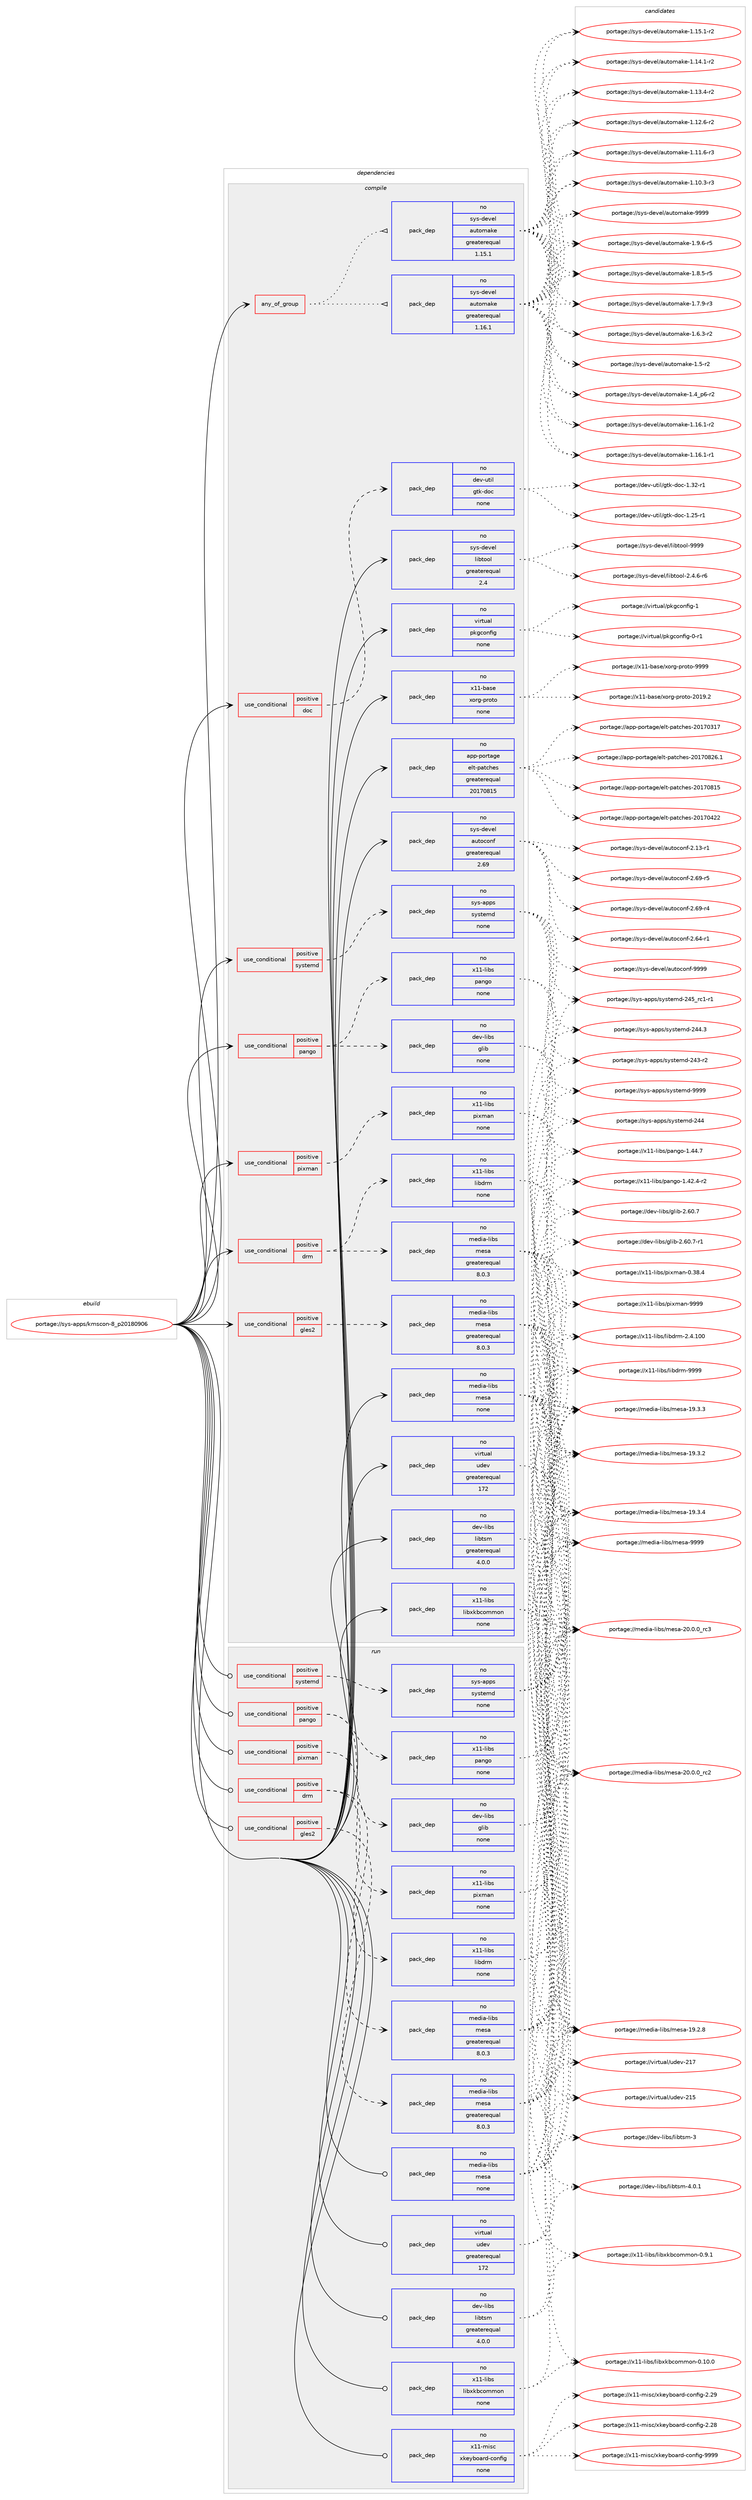 digraph prolog {

# *************
# Graph options
# *************

newrank=true;
concentrate=true;
compound=true;
graph [rankdir=LR,fontname=Helvetica,fontsize=10,ranksep=1.5];#, ranksep=2.5, nodesep=0.2];
edge  [arrowhead=vee];
node  [fontname=Helvetica,fontsize=10];

# **********
# The ebuild
# **********

subgraph cluster_leftcol {
color=gray;
rank=same;
label=<<i>ebuild</i>>;
id [label="portage://sys-apps/kmscon-8_p20180906", color=red, width=4, href="../sys-apps/kmscon-8_p20180906.svg"];
}

# ****************
# The dependencies
# ****************

subgraph cluster_midcol {
color=gray;
label=<<i>dependencies</i>>;
subgraph cluster_compile {
fillcolor="#eeeeee";
style=filled;
label=<<i>compile</i>>;
subgraph any1222 {
dependency63058 [label=<<TABLE BORDER="0" CELLBORDER="1" CELLSPACING="0" CELLPADDING="4"><TR><TD CELLPADDING="10">any_of_group</TD></TR></TABLE>>, shape=none, color=red];subgraph pack48224 {
dependency63059 [label=<<TABLE BORDER="0" CELLBORDER="1" CELLSPACING="0" CELLPADDING="4" WIDTH="220"><TR><TD ROWSPAN="6" CELLPADDING="30">pack_dep</TD></TR><TR><TD WIDTH="110">no</TD></TR><TR><TD>sys-devel</TD></TR><TR><TD>automake</TD></TR><TR><TD>greaterequal</TD></TR><TR><TD>1.16.1</TD></TR></TABLE>>, shape=none, color=blue];
}
dependency63058:e -> dependency63059:w [weight=20,style="dotted",arrowhead="oinv"];
subgraph pack48225 {
dependency63060 [label=<<TABLE BORDER="0" CELLBORDER="1" CELLSPACING="0" CELLPADDING="4" WIDTH="220"><TR><TD ROWSPAN="6" CELLPADDING="30">pack_dep</TD></TR><TR><TD WIDTH="110">no</TD></TR><TR><TD>sys-devel</TD></TR><TR><TD>automake</TD></TR><TR><TD>greaterequal</TD></TR><TR><TD>1.15.1</TD></TR></TABLE>>, shape=none, color=blue];
}
dependency63058:e -> dependency63060:w [weight=20,style="dotted",arrowhead="oinv"];
}
id:e -> dependency63058:w [weight=20,style="solid",arrowhead="vee"];
subgraph cond13533 {
dependency63061 [label=<<TABLE BORDER="0" CELLBORDER="1" CELLSPACING="0" CELLPADDING="4"><TR><TD ROWSPAN="3" CELLPADDING="10">use_conditional</TD></TR><TR><TD>positive</TD></TR><TR><TD>doc</TD></TR></TABLE>>, shape=none, color=red];
subgraph pack48226 {
dependency63062 [label=<<TABLE BORDER="0" CELLBORDER="1" CELLSPACING="0" CELLPADDING="4" WIDTH="220"><TR><TD ROWSPAN="6" CELLPADDING="30">pack_dep</TD></TR><TR><TD WIDTH="110">no</TD></TR><TR><TD>dev-util</TD></TR><TR><TD>gtk-doc</TD></TR><TR><TD>none</TD></TR><TR><TD></TD></TR></TABLE>>, shape=none, color=blue];
}
dependency63061:e -> dependency63062:w [weight=20,style="dashed",arrowhead="vee"];
}
id:e -> dependency63061:w [weight=20,style="solid",arrowhead="vee"];
subgraph cond13534 {
dependency63063 [label=<<TABLE BORDER="0" CELLBORDER="1" CELLSPACING="0" CELLPADDING="4"><TR><TD ROWSPAN="3" CELLPADDING="10">use_conditional</TD></TR><TR><TD>positive</TD></TR><TR><TD>drm</TD></TR></TABLE>>, shape=none, color=red];
subgraph pack48227 {
dependency63064 [label=<<TABLE BORDER="0" CELLBORDER="1" CELLSPACING="0" CELLPADDING="4" WIDTH="220"><TR><TD ROWSPAN="6" CELLPADDING="30">pack_dep</TD></TR><TR><TD WIDTH="110">no</TD></TR><TR><TD>x11-libs</TD></TR><TR><TD>libdrm</TD></TR><TR><TD>none</TD></TR><TR><TD></TD></TR></TABLE>>, shape=none, color=blue];
}
dependency63063:e -> dependency63064:w [weight=20,style="dashed",arrowhead="vee"];
subgraph pack48228 {
dependency63065 [label=<<TABLE BORDER="0" CELLBORDER="1" CELLSPACING="0" CELLPADDING="4" WIDTH="220"><TR><TD ROWSPAN="6" CELLPADDING="30">pack_dep</TD></TR><TR><TD WIDTH="110">no</TD></TR><TR><TD>media-libs</TD></TR><TR><TD>mesa</TD></TR><TR><TD>greaterequal</TD></TR><TR><TD>8.0.3</TD></TR></TABLE>>, shape=none, color=blue];
}
dependency63063:e -> dependency63065:w [weight=20,style="dashed",arrowhead="vee"];
}
id:e -> dependency63063:w [weight=20,style="solid",arrowhead="vee"];
subgraph cond13535 {
dependency63066 [label=<<TABLE BORDER="0" CELLBORDER="1" CELLSPACING="0" CELLPADDING="4"><TR><TD ROWSPAN="3" CELLPADDING="10">use_conditional</TD></TR><TR><TD>positive</TD></TR><TR><TD>gles2</TD></TR></TABLE>>, shape=none, color=red];
subgraph pack48229 {
dependency63067 [label=<<TABLE BORDER="0" CELLBORDER="1" CELLSPACING="0" CELLPADDING="4" WIDTH="220"><TR><TD ROWSPAN="6" CELLPADDING="30">pack_dep</TD></TR><TR><TD WIDTH="110">no</TD></TR><TR><TD>media-libs</TD></TR><TR><TD>mesa</TD></TR><TR><TD>greaterequal</TD></TR><TR><TD>8.0.3</TD></TR></TABLE>>, shape=none, color=blue];
}
dependency63066:e -> dependency63067:w [weight=20,style="dashed",arrowhead="vee"];
}
id:e -> dependency63066:w [weight=20,style="solid",arrowhead="vee"];
subgraph cond13536 {
dependency63068 [label=<<TABLE BORDER="0" CELLBORDER="1" CELLSPACING="0" CELLPADDING="4"><TR><TD ROWSPAN="3" CELLPADDING="10">use_conditional</TD></TR><TR><TD>positive</TD></TR><TR><TD>pango</TD></TR></TABLE>>, shape=none, color=red];
subgraph pack48230 {
dependency63069 [label=<<TABLE BORDER="0" CELLBORDER="1" CELLSPACING="0" CELLPADDING="4" WIDTH="220"><TR><TD ROWSPAN="6" CELLPADDING="30">pack_dep</TD></TR><TR><TD WIDTH="110">no</TD></TR><TR><TD>x11-libs</TD></TR><TR><TD>pango</TD></TR><TR><TD>none</TD></TR><TR><TD></TD></TR></TABLE>>, shape=none, color=blue];
}
dependency63068:e -> dependency63069:w [weight=20,style="dashed",arrowhead="vee"];
subgraph pack48231 {
dependency63070 [label=<<TABLE BORDER="0" CELLBORDER="1" CELLSPACING="0" CELLPADDING="4" WIDTH="220"><TR><TD ROWSPAN="6" CELLPADDING="30">pack_dep</TD></TR><TR><TD WIDTH="110">no</TD></TR><TR><TD>dev-libs</TD></TR><TR><TD>glib</TD></TR><TR><TD>none</TD></TR><TR><TD></TD></TR></TABLE>>, shape=none, color=blue];
}
dependency63068:e -> dependency63070:w [weight=20,style="dashed",arrowhead="vee"];
}
id:e -> dependency63068:w [weight=20,style="solid",arrowhead="vee"];
subgraph cond13537 {
dependency63071 [label=<<TABLE BORDER="0" CELLBORDER="1" CELLSPACING="0" CELLPADDING="4"><TR><TD ROWSPAN="3" CELLPADDING="10">use_conditional</TD></TR><TR><TD>positive</TD></TR><TR><TD>pixman</TD></TR></TABLE>>, shape=none, color=red];
subgraph pack48232 {
dependency63072 [label=<<TABLE BORDER="0" CELLBORDER="1" CELLSPACING="0" CELLPADDING="4" WIDTH="220"><TR><TD ROWSPAN="6" CELLPADDING="30">pack_dep</TD></TR><TR><TD WIDTH="110">no</TD></TR><TR><TD>x11-libs</TD></TR><TR><TD>pixman</TD></TR><TR><TD>none</TD></TR><TR><TD></TD></TR></TABLE>>, shape=none, color=blue];
}
dependency63071:e -> dependency63072:w [weight=20,style="dashed",arrowhead="vee"];
}
id:e -> dependency63071:w [weight=20,style="solid",arrowhead="vee"];
subgraph cond13538 {
dependency63073 [label=<<TABLE BORDER="0" CELLBORDER="1" CELLSPACING="0" CELLPADDING="4"><TR><TD ROWSPAN="3" CELLPADDING="10">use_conditional</TD></TR><TR><TD>positive</TD></TR><TR><TD>systemd</TD></TR></TABLE>>, shape=none, color=red];
subgraph pack48233 {
dependency63074 [label=<<TABLE BORDER="0" CELLBORDER="1" CELLSPACING="0" CELLPADDING="4" WIDTH="220"><TR><TD ROWSPAN="6" CELLPADDING="30">pack_dep</TD></TR><TR><TD WIDTH="110">no</TD></TR><TR><TD>sys-apps</TD></TR><TR><TD>systemd</TD></TR><TR><TD>none</TD></TR><TR><TD></TD></TR></TABLE>>, shape=none, color=blue];
}
dependency63073:e -> dependency63074:w [weight=20,style="dashed",arrowhead="vee"];
}
id:e -> dependency63073:w [weight=20,style="solid",arrowhead="vee"];
subgraph pack48234 {
dependency63075 [label=<<TABLE BORDER="0" CELLBORDER="1" CELLSPACING="0" CELLPADDING="4" WIDTH="220"><TR><TD ROWSPAN="6" CELLPADDING="30">pack_dep</TD></TR><TR><TD WIDTH="110">no</TD></TR><TR><TD>app-portage</TD></TR><TR><TD>elt-patches</TD></TR><TR><TD>greaterequal</TD></TR><TR><TD>20170815</TD></TR></TABLE>>, shape=none, color=blue];
}
id:e -> dependency63075:w [weight=20,style="solid",arrowhead="vee"];
subgraph pack48235 {
dependency63076 [label=<<TABLE BORDER="0" CELLBORDER="1" CELLSPACING="0" CELLPADDING="4" WIDTH="220"><TR><TD ROWSPAN="6" CELLPADDING="30">pack_dep</TD></TR><TR><TD WIDTH="110">no</TD></TR><TR><TD>dev-libs</TD></TR><TR><TD>libtsm</TD></TR><TR><TD>greaterequal</TD></TR><TR><TD>4.0.0</TD></TR></TABLE>>, shape=none, color=blue];
}
id:e -> dependency63076:w [weight=20,style="solid",arrowhead="vee"];
subgraph pack48236 {
dependency63077 [label=<<TABLE BORDER="0" CELLBORDER="1" CELLSPACING="0" CELLPADDING="4" WIDTH="220"><TR><TD ROWSPAN="6" CELLPADDING="30">pack_dep</TD></TR><TR><TD WIDTH="110">no</TD></TR><TR><TD>media-libs</TD></TR><TR><TD>mesa</TD></TR><TR><TD>none</TD></TR><TR><TD></TD></TR></TABLE>>, shape=none, color=blue];
}
id:e -> dependency63077:w [weight=20,style="solid",arrowhead="vee"];
subgraph pack48237 {
dependency63078 [label=<<TABLE BORDER="0" CELLBORDER="1" CELLSPACING="0" CELLPADDING="4" WIDTH="220"><TR><TD ROWSPAN="6" CELLPADDING="30">pack_dep</TD></TR><TR><TD WIDTH="110">no</TD></TR><TR><TD>sys-devel</TD></TR><TR><TD>autoconf</TD></TR><TR><TD>greaterequal</TD></TR><TR><TD>2.69</TD></TR></TABLE>>, shape=none, color=blue];
}
id:e -> dependency63078:w [weight=20,style="solid",arrowhead="vee"];
subgraph pack48238 {
dependency63079 [label=<<TABLE BORDER="0" CELLBORDER="1" CELLSPACING="0" CELLPADDING="4" WIDTH="220"><TR><TD ROWSPAN="6" CELLPADDING="30">pack_dep</TD></TR><TR><TD WIDTH="110">no</TD></TR><TR><TD>sys-devel</TD></TR><TR><TD>libtool</TD></TR><TR><TD>greaterequal</TD></TR><TR><TD>2.4</TD></TR></TABLE>>, shape=none, color=blue];
}
id:e -> dependency63079:w [weight=20,style="solid",arrowhead="vee"];
subgraph pack48239 {
dependency63080 [label=<<TABLE BORDER="0" CELLBORDER="1" CELLSPACING="0" CELLPADDING="4" WIDTH="220"><TR><TD ROWSPAN="6" CELLPADDING="30">pack_dep</TD></TR><TR><TD WIDTH="110">no</TD></TR><TR><TD>virtual</TD></TR><TR><TD>pkgconfig</TD></TR><TR><TD>none</TD></TR><TR><TD></TD></TR></TABLE>>, shape=none, color=blue];
}
id:e -> dependency63080:w [weight=20,style="solid",arrowhead="vee"];
subgraph pack48240 {
dependency63081 [label=<<TABLE BORDER="0" CELLBORDER="1" CELLSPACING="0" CELLPADDING="4" WIDTH="220"><TR><TD ROWSPAN="6" CELLPADDING="30">pack_dep</TD></TR><TR><TD WIDTH="110">no</TD></TR><TR><TD>virtual</TD></TR><TR><TD>udev</TD></TR><TR><TD>greaterequal</TD></TR><TR><TD>172</TD></TR></TABLE>>, shape=none, color=blue];
}
id:e -> dependency63081:w [weight=20,style="solid",arrowhead="vee"];
subgraph pack48241 {
dependency63082 [label=<<TABLE BORDER="0" CELLBORDER="1" CELLSPACING="0" CELLPADDING="4" WIDTH="220"><TR><TD ROWSPAN="6" CELLPADDING="30">pack_dep</TD></TR><TR><TD WIDTH="110">no</TD></TR><TR><TD>x11-base</TD></TR><TR><TD>xorg-proto</TD></TR><TR><TD>none</TD></TR><TR><TD></TD></TR></TABLE>>, shape=none, color=blue];
}
id:e -> dependency63082:w [weight=20,style="solid",arrowhead="vee"];
subgraph pack48242 {
dependency63083 [label=<<TABLE BORDER="0" CELLBORDER="1" CELLSPACING="0" CELLPADDING="4" WIDTH="220"><TR><TD ROWSPAN="6" CELLPADDING="30">pack_dep</TD></TR><TR><TD WIDTH="110">no</TD></TR><TR><TD>x11-libs</TD></TR><TR><TD>libxkbcommon</TD></TR><TR><TD>none</TD></TR><TR><TD></TD></TR></TABLE>>, shape=none, color=blue];
}
id:e -> dependency63083:w [weight=20,style="solid",arrowhead="vee"];
}
subgraph cluster_compileandrun {
fillcolor="#eeeeee";
style=filled;
label=<<i>compile and run</i>>;
}
subgraph cluster_run {
fillcolor="#eeeeee";
style=filled;
label=<<i>run</i>>;
subgraph cond13539 {
dependency63084 [label=<<TABLE BORDER="0" CELLBORDER="1" CELLSPACING="0" CELLPADDING="4"><TR><TD ROWSPAN="3" CELLPADDING="10">use_conditional</TD></TR><TR><TD>positive</TD></TR><TR><TD>drm</TD></TR></TABLE>>, shape=none, color=red];
subgraph pack48243 {
dependency63085 [label=<<TABLE BORDER="0" CELLBORDER="1" CELLSPACING="0" CELLPADDING="4" WIDTH="220"><TR><TD ROWSPAN="6" CELLPADDING="30">pack_dep</TD></TR><TR><TD WIDTH="110">no</TD></TR><TR><TD>x11-libs</TD></TR><TR><TD>libdrm</TD></TR><TR><TD>none</TD></TR><TR><TD></TD></TR></TABLE>>, shape=none, color=blue];
}
dependency63084:e -> dependency63085:w [weight=20,style="dashed",arrowhead="vee"];
subgraph pack48244 {
dependency63086 [label=<<TABLE BORDER="0" CELLBORDER="1" CELLSPACING="0" CELLPADDING="4" WIDTH="220"><TR><TD ROWSPAN="6" CELLPADDING="30">pack_dep</TD></TR><TR><TD WIDTH="110">no</TD></TR><TR><TD>media-libs</TD></TR><TR><TD>mesa</TD></TR><TR><TD>greaterequal</TD></TR><TR><TD>8.0.3</TD></TR></TABLE>>, shape=none, color=blue];
}
dependency63084:e -> dependency63086:w [weight=20,style="dashed",arrowhead="vee"];
}
id:e -> dependency63084:w [weight=20,style="solid",arrowhead="odot"];
subgraph cond13540 {
dependency63087 [label=<<TABLE BORDER="0" CELLBORDER="1" CELLSPACING="0" CELLPADDING="4"><TR><TD ROWSPAN="3" CELLPADDING="10">use_conditional</TD></TR><TR><TD>positive</TD></TR><TR><TD>gles2</TD></TR></TABLE>>, shape=none, color=red];
subgraph pack48245 {
dependency63088 [label=<<TABLE BORDER="0" CELLBORDER="1" CELLSPACING="0" CELLPADDING="4" WIDTH="220"><TR><TD ROWSPAN="6" CELLPADDING="30">pack_dep</TD></TR><TR><TD WIDTH="110">no</TD></TR><TR><TD>media-libs</TD></TR><TR><TD>mesa</TD></TR><TR><TD>greaterequal</TD></TR><TR><TD>8.0.3</TD></TR></TABLE>>, shape=none, color=blue];
}
dependency63087:e -> dependency63088:w [weight=20,style="dashed",arrowhead="vee"];
}
id:e -> dependency63087:w [weight=20,style="solid",arrowhead="odot"];
subgraph cond13541 {
dependency63089 [label=<<TABLE BORDER="0" CELLBORDER="1" CELLSPACING="0" CELLPADDING="4"><TR><TD ROWSPAN="3" CELLPADDING="10">use_conditional</TD></TR><TR><TD>positive</TD></TR><TR><TD>pango</TD></TR></TABLE>>, shape=none, color=red];
subgraph pack48246 {
dependency63090 [label=<<TABLE BORDER="0" CELLBORDER="1" CELLSPACING="0" CELLPADDING="4" WIDTH="220"><TR><TD ROWSPAN="6" CELLPADDING="30">pack_dep</TD></TR><TR><TD WIDTH="110">no</TD></TR><TR><TD>x11-libs</TD></TR><TR><TD>pango</TD></TR><TR><TD>none</TD></TR><TR><TD></TD></TR></TABLE>>, shape=none, color=blue];
}
dependency63089:e -> dependency63090:w [weight=20,style="dashed",arrowhead="vee"];
subgraph pack48247 {
dependency63091 [label=<<TABLE BORDER="0" CELLBORDER="1" CELLSPACING="0" CELLPADDING="4" WIDTH="220"><TR><TD ROWSPAN="6" CELLPADDING="30">pack_dep</TD></TR><TR><TD WIDTH="110">no</TD></TR><TR><TD>dev-libs</TD></TR><TR><TD>glib</TD></TR><TR><TD>none</TD></TR><TR><TD></TD></TR></TABLE>>, shape=none, color=blue];
}
dependency63089:e -> dependency63091:w [weight=20,style="dashed",arrowhead="vee"];
}
id:e -> dependency63089:w [weight=20,style="solid",arrowhead="odot"];
subgraph cond13542 {
dependency63092 [label=<<TABLE BORDER="0" CELLBORDER="1" CELLSPACING="0" CELLPADDING="4"><TR><TD ROWSPAN="3" CELLPADDING="10">use_conditional</TD></TR><TR><TD>positive</TD></TR><TR><TD>pixman</TD></TR></TABLE>>, shape=none, color=red];
subgraph pack48248 {
dependency63093 [label=<<TABLE BORDER="0" CELLBORDER="1" CELLSPACING="0" CELLPADDING="4" WIDTH="220"><TR><TD ROWSPAN="6" CELLPADDING="30">pack_dep</TD></TR><TR><TD WIDTH="110">no</TD></TR><TR><TD>x11-libs</TD></TR><TR><TD>pixman</TD></TR><TR><TD>none</TD></TR><TR><TD></TD></TR></TABLE>>, shape=none, color=blue];
}
dependency63092:e -> dependency63093:w [weight=20,style="dashed",arrowhead="vee"];
}
id:e -> dependency63092:w [weight=20,style="solid",arrowhead="odot"];
subgraph cond13543 {
dependency63094 [label=<<TABLE BORDER="0" CELLBORDER="1" CELLSPACING="0" CELLPADDING="4"><TR><TD ROWSPAN="3" CELLPADDING="10">use_conditional</TD></TR><TR><TD>positive</TD></TR><TR><TD>systemd</TD></TR></TABLE>>, shape=none, color=red];
subgraph pack48249 {
dependency63095 [label=<<TABLE BORDER="0" CELLBORDER="1" CELLSPACING="0" CELLPADDING="4" WIDTH="220"><TR><TD ROWSPAN="6" CELLPADDING="30">pack_dep</TD></TR><TR><TD WIDTH="110">no</TD></TR><TR><TD>sys-apps</TD></TR><TR><TD>systemd</TD></TR><TR><TD>none</TD></TR><TR><TD></TD></TR></TABLE>>, shape=none, color=blue];
}
dependency63094:e -> dependency63095:w [weight=20,style="dashed",arrowhead="vee"];
}
id:e -> dependency63094:w [weight=20,style="solid",arrowhead="odot"];
subgraph pack48250 {
dependency63096 [label=<<TABLE BORDER="0" CELLBORDER="1" CELLSPACING="0" CELLPADDING="4" WIDTH="220"><TR><TD ROWSPAN="6" CELLPADDING="30">pack_dep</TD></TR><TR><TD WIDTH="110">no</TD></TR><TR><TD>dev-libs</TD></TR><TR><TD>libtsm</TD></TR><TR><TD>greaterequal</TD></TR><TR><TD>4.0.0</TD></TR></TABLE>>, shape=none, color=blue];
}
id:e -> dependency63096:w [weight=20,style="solid",arrowhead="odot"];
subgraph pack48251 {
dependency63097 [label=<<TABLE BORDER="0" CELLBORDER="1" CELLSPACING="0" CELLPADDING="4" WIDTH="220"><TR><TD ROWSPAN="6" CELLPADDING="30">pack_dep</TD></TR><TR><TD WIDTH="110">no</TD></TR><TR><TD>media-libs</TD></TR><TR><TD>mesa</TD></TR><TR><TD>none</TD></TR><TR><TD></TD></TR></TABLE>>, shape=none, color=blue];
}
id:e -> dependency63097:w [weight=20,style="solid",arrowhead="odot"];
subgraph pack48252 {
dependency63098 [label=<<TABLE BORDER="0" CELLBORDER="1" CELLSPACING="0" CELLPADDING="4" WIDTH="220"><TR><TD ROWSPAN="6" CELLPADDING="30">pack_dep</TD></TR><TR><TD WIDTH="110">no</TD></TR><TR><TD>virtual</TD></TR><TR><TD>udev</TD></TR><TR><TD>greaterequal</TD></TR><TR><TD>172</TD></TR></TABLE>>, shape=none, color=blue];
}
id:e -> dependency63098:w [weight=20,style="solid",arrowhead="odot"];
subgraph pack48253 {
dependency63099 [label=<<TABLE BORDER="0" CELLBORDER="1" CELLSPACING="0" CELLPADDING="4" WIDTH="220"><TR><TD ROWSPAN="6" CELLPADDING="30">pack_dep</TD></TR><TR><TD WIDTH="110">no</TD></TR><TR><TD>x11-libs</TD></TR><TR><TD>libxkbcommon</TD></TR><TR><TD>none</TD></TR><TR><TD></TD></TR></TABLE>>, shape=none, color=blue];
}
id:e -> dependency63099:w [weight=20,style="solid",arrowhead="odot"];
subgraph pack48254 {
dependency63100 [label=<<TABLE BORDER="0" CELLBORDER="1" CELLSPACING="0" CELLPADDING="4" WIDTH="220"><TR><TD ROWSPAN="6" CELLPADDING="30">pack_dep</TD></TR><TR><TD WIDTH="110">no</TD></TR><TR><TD>x11-misc</TD></TR><TR><TD>xkeyboard-config</TD></TR><TR><TD>none</TD></TR><TR><TD></TD></TR></TABLE>>, shape=none, color=blue];
}
id:e -> dependency63100:w [weight=20,style="solid",arrowhead="odot"];
}
}

# **************
# The candidates
# **************

subgraph cluster_choices {
rank=same;
color=gray;
label=<<i>candidates</i>>;

subgraph choice48224 {
color=black;
nodesep=1;
choice115121115451001011181011084797117116111109971071014557575757 [label="portage://sys-devel/automake-9999", color=red, width=4,href="../sys-devel/automake-9999.svg"];
choice115121115451001011181011084797117116111109971071014549465746544511453 [label="portage://sys-devel/automake-1.9.6-r5", color=red, width=4,href="../sys-devel/automake-1.9.6-r5.svg"];
choice115121115451001011181011084797117116111109971071014549465646534511453 [label="portage://sys-devel/automake-1.8.5-r5", color=red, width=4,href="../sys-devel/automake-1.8.5-r5.svg"];
choice115121115451001011181011084797117116111109971071014549465546574511451 [label="portage://sys-devel/automake-1.7.9-r3", color=red, width=4,href="../sys-devel/automake-1.7.9-r3.svg"];
choice115121115451001011181011084797117116111109971071014549465446514511450 [label="portage://sys-devel/automake-1.6.3-r2", color=red, width=4,href="../sys-devel/automake-1.6.3-r2.svg"];
choice11512111545100101118101108479711711611110997107101454946534511450 [label="portage://sys-devel/automake-1.5-r2", color=red, width=4,href="../sys-devel/automake-1.5-r2.svg"];
choice115121115451001011181011084797117116111109971071014549465295112544511450 [label="portage://sys-devel/automake-1.4_p6-r2", color=red, width=4,href="../sys-devel/automake-1.4_p6-r2.svg"];
choice11512111545100101118101108479711711611110997107101454946495446494511450 [label="portage://sys-devel/automake-1.16.1-r2", color=red, width=4,href="../sys-devel/automake-1.16.1-r2.svg"];
choice11512111545100101118101108479711711611110997107101454946495446494511449 [label="portage://sys-devel/automake-1.16.1-r1", color=red, width=4,href="../sys-devel/automake-1.16.1-r1.svg"];
choice11512111545100101118101108479711711611110997107101454946495346494511450 [label="portage://sys-devel/automake-1.15.1-r2", color=red, width=4,href="../sys-devel/automake-1.15.1-r2.svg"];
choice11512111545100101118101108479711711611110997107101454946495246494511450 [label="portage://sys-devel/automake-1.14.1-r2", color=red, width=4,href="../sys-devel/automake-1.14.1-r2.svg"];
choice11512111545100101118101108479711711611110997107101454946495146524511450 [label="portage://sys-devel/automake-1.13.4-r2", color=red, width=4,href="../sys-devel/automake-1.13.4-r2.svg"];
choice11512111545100101118101108479711711611110997107101454946495046544511450 [label="portage://sys-devel/automake-1.12.6-r2", color=red, width=4,href="../sys-devel/automake-1.12.6-r2.svg"];
choice11512111545100101118101108479711711611110997107101454946494946544511451 [label="portage://sys-devel/automake-1.11.6-r3", color=red, width=4,href="../sys-devel/automake-1.11.6-r3.svg"];
choice11512111545100101118101108479711711611110997107101454946494846514511451 [label="portage://sys-devel/automake-1.10.3-r3", color=red, width=4,href="../sys-devel/automake-1.10.3-r3.svg"];
dependency63059:e -> choice115121115451001011181011084797117116111109971071014557575757:w [style=dotted,weight="100"];
dependency63059:e -> choice115121115451001011181011084797117116111109971071014549465746544511453:w [style=dotted,weight="100"];
dependency63059:e -> choice115121115451001011181011084797117116111109971071014549465646534511453:w [style=dotted,weight="100"];
dependency63059:e -> choice115121115451001011181011084797117116111109971071014549465546574511451:w [style=dotted,weight="100"];
dependency63059:e -> choice115121115451001011181011084797117116111109971071014549465446514511450:w [style=dotted,weight="100"];
dependency63059:e -> choice11512111545100101118101108479711711611110997107101454946534511450:w [style=dotted,weight="100"];
dependency63059:e -> choice115121115451001011181011084797117116111109971071014549465295112544511450:w [style=dotted,weight="100"];
dependency63059:e -> choice11512111545100101118101108479711711611110997107101454946495446494511450:w [style=dotted,weight="100"];
dependency63059:e -> choice11512111545100101118101108479711711611110997107101454946495446494511449:w [style=dotted,weight="100"];
dependency63059:e -> choice11512111545100101118101108479711711611110997107101454946495346494511450:w [style=dotted,weight="100"];
dependency63059:e -> choice11512111545100101118101108479711711611110997107101454946495246494511450:w [style=dotted,weight="100"];
dependency63059:e -> choice11512111545100101118101108479711711611110997107101454946495146524511450:w [style=dotted,weight="100"];
dependency63059:e -> choice11512111545100101118101108479711711611110997107101454946495046544511450:w [style=dotted,weight="100"];
dependency63059:e -> choice11512111545100101118101108479711711611110997107101454946494946544511451:w [style=dotted,weight="100"];
dependency63059:e -> choice11512111545100101118101108479711711611110997107101454946494846514511451:w [style=dotted,weight="100"];
}
subgraph choice48225 {
color=black;
nodesep=1;
choice115121115451001011181011084797117116111109971071014557575757 [label="portage://sys-devel/automake-9999", color=red, width=4,href="../sys-devel/automake-9999.svg"];
choice115121115451001011181011084797117116111109971071014549465746544511453 [label="portage://sys-devel/automake-1.9.6-r5", color=red, width=4,href="../sys-devel/automake-1.9.6-r5.svg"];
choice115121115451001011181011084797117116111109971071014549465646534511453 [label="portage://sys-devel/automake-1.8.5-r5", color=red, width=4,href="../sys-devel/automake-1.8.5-r5.svg"];
choice115121115451001011181011084797117116111109971071014549465546574511451 [label="portage://sys-devel/automake-1.7.9-r3", color=red, width=4,href="../sys-devel/automake-1.7.9-r3.svg"];
choice115121115451001011181011084797117116111109971071014549465446514511450 [label="portage://sys-devel/automake-1.6.3-r2", color=red, width=4,href="../sys-devel/automake-1.6.3-r2.svg"];
choice11512111545100101118101108479711711611110997107101454946534511450 [label="portage://sys-devel/automake-1.5-r2", color=red, width=4,href="../sys-devel/automake-1.5-r2.svg"];
choice115121115451001011181011084797117116111109971071014549465295112544511450 [label="portage://sys-devel/automake-1.4_p6-r2", color=red, width=4,href="../sys-devel/automake-1.4_p6-r2.svg"];
choice11512111545100101118101108479711711611110997107101454946495446494511450 [label="portage://sys-devel/automake-1.16.1-r2", color=red, width=4,href="../sys-devel/automake-1.16.1-r2.svg"];
choice11512111545100101118101108479711711611110997107101454946495446494511449 [label="portage://sys-devel/automake-1.16.1-r1", color=red, width=4,href="../sys-devel/automake-1.16.1-r1.svg"];
choice11512111545100101118101108479711711611110997107101454946495346494511450 [label="portage://sys-devel/automake-1.15.1-r2", color=red, width=4,href="../sys-devel/automake-1.15.1-r2.svg"];
choice11512111545100101118101108479711711611110997107101454946495246494511450 [label="portage://sys-devel/automake-1.14.1-r2", color=red, width=4,href="../sys-devel/automake-1.14.1-r2.svg"];
choice11512111545100101118101108479711711611110997107101454946495146524511450 [label="portage://sys-devel/automake-1.13.4-r2", color=red, width=4,href="../sys-devel/automake-1.13.4-r2.svg"];
choice11512111545100101118101108479711711611110997107101454946495046544511450 [label="portage://sys-devel/automake-1.12.6-r2", color=red, width=4,href="../sys-devel/automake-1.12.6-r2.svg"];
choice11512111545100101118101108479711711611110997107101454946494946544511451 [label="portage://sys-devel/automake-1.11.6-r3", color=red, width=4,href="../sys-devel/automake-1.11.6-r3.svg"];
choice11512111545100101118101108479711711611110997107101454946494846514511451 [label="portage://sys-devel/automake-1.10.3-r3", color=red, width=4,href="../sys-devel/automake-1.10.3-r3.svg"];
dependency63060:e -> choice115121115451001011181011084797117116111109971071014557575757:w [style=dotted,weight="100"];
dependency63060:e -> choice115121115451001011181011084797117116111109971071014549465746544511453:w [style=dotted,weight="100"];
dependency63060:e -> choice115121115451001011181011084797117116111109971071014549465646534511453:w [style=dotted,weight="100"];
dependency63060:e -> choice115121115451001011181011084797117116111109971071014549465546574511451:w [style=dotted,weight="100"];
dependency63060:e -> choice115121115451001011181011084797117116111109971071014549465446514511450:w [style=dotted,weight="100"];
dependency63060:e -> choice11512111545100101118101108479711711611110997107101454946534511450:w [style=dotted,weight="100"];
dependency63060:e -> choice115121115451001011181011084797117116111109971071014549465295112544511450:w [style=dotted,weight="100"];
dependency63060:e -> choice11512111545100101118101108479711711611110997107101454946495446494511450:w [style=dotted,weight="100"];
dependency63060:e -> choice11512111545100101118101108479711711611110997107101454946495446494511449:w [style=dotted,weight="100"];
dependency63060:e -> choice11512111545100101118101108479711711611110997107101454946495346494511450:w [style=dotted,weight="100"];
dependency63060:e -> choice11512111545100101118101108479711711611110997107101454946495246494511450:w [style=dotted,weight="100"];
dependency63060:e -> choice11512111545100101118101108479711711611110997107101454946495146524511450:w [style=dotted,weight="100"];
dependency63060:e -> choice11512111545100101118101108479711711611110997107101454946495046544511450:w [style=dotted,weight="100"];
dependency63060:e -> choice11512111545100101118101108479711711611110997107101454946494946544511451:w [style=dotted,weight="100"];
dependency63060:e -> choice11512111545100101118101108479711711611110997107101454946494846514511451:w [style=dotted,weight="100"];
}
subgraph choice48226 {
color=black;
nodesep=1;
choice1001011184511711610510847103116107451001119945494651504511449 [label="portage://dev-util/gtk-doc-1.32-r1", color=red, width=4,href="../dev-util/gtk-doc-1.32-r1.svg"];
choice1001011184511711610510847103116107451001119945494650534511449 [label="portage://dev-util/gtk-doc-1.25-r1", color=red, width=4,href="../dev-util/gtk-doc-1.25-r1.svg"];
dependency63062:e -> choice1001011184511711610510847103116107451001119945494651504511449:w [style=dotted,weight="100"];
dependency63062:e -> choice1001011184511711610510847103116107451001119945494650534511449:w [style=dotted,weight="100"];
}
subgraph choice48227 {
color=black;
nodesep=1;
choice1204949451081059811547108105981001141094557575757 [label="portage://x11-libs/libdrm-9999", color=red, width=4,href="../x11-libs/libdrm-9999.svg"];
choice1204949451081059811547108105981001141094550465246494848 [label="portage://x11-libs/libdrm-2.4.100", color=red, width=4,href="../x11-libs/libdrm-2.4.100.svg"];
dependency63064:e -> choice1204949451081059811547108105981001141094557575757:w [style=dotted,weight="100"];
dependency63064:e -> choice1204949451081059811547108105981001141094550465246494848:w [style=dotted,weight="100"];
}
subgraph choice48228 {
color=black;
nodesep=1;
choice10910110010597451081059811547109101115974557575757 [label="portage://media-libs/mesa-9999", color=red, width=4,href="../media-libs/mesa-9999.svg"];
choice109101100105974510810598115471091011159745504846484648951149951 [label="portage://media-libs/mesa-20.0.0_rc3", color=red, width=4,href="../media-libs/mesa-20.0.0_rc3.svg"];
choice109101100105974510810598115471091011159745504846484648951149950 [label="portage://media-libs/mesa-20.0.0_rc2", color=red, width=4,href="../media-libs/mesa-20.0.0_rc2.svg"];
choice109101100105974510810598115471091011159745495746514652 [label="portage://media-libs/mesa-19.3.4", color=red, width=4,href="../media-libs/mesa-19.3.4.svg"];
choice109101100105974510810598115471091011159745495746514651 [label="portage://media-libs/mesa-19.3.3", color=red, width=4,href="../media-libs/mesa-19.3.3.svg"];
choice109101100105974510810598115471091011159745495746514650 [label="portage://media-libs/mesa-19.3.2", color=red, width=4,href="../media-libs/mesa-19.3.2.svg"];
choice109101100105974510810598115471091011159745495746504656 [label="portage://media-libs/mesa-19.2.8", color=red, width=4,href="../media-libs/mesa-19.2.8.svg"];
dependency63065:e -> choice10910110010597451081059811547109101115974557575757:w [style=dotted,weight="100"];
dependency63065:e -> choice109101100105974510810598115471091011159745504846484648951149951:w [style=dotted,weight="100"];
dependency63065:e -> choice109101100105974510810598115471091011159745504846484648951149950:w [style=dotted,weight="100"];
dependency63065:e -> choice109101100105974510810598115471091011159745495746514652:w [style=dotted,weight="100"];
dependency63065:e -> choice109101100105974510810598115471091011159745495746514651:w [style=dotted,weight="100"];
dependency63065:e -> choice109101100105974510810598115471091011159745495746514650:w [style=dotted,weight="100"];
dependency63065:e -> choice109101100105974510810598115471091011159745495746504656:w [style=dotted,weight="100"];
}
subgraph choice48229 {
color=black;
nodesep=1;
choice10910110010597451081059811547109101115974557575757 [label="portage://media-libs/mesa-9999", color=red, width=4,href="../media-libs/mesa-9999.svg"];
choice109101100105974510810598115471091011159745504846484648951149951 [label="portage://media-libs/mesa-20.0.0_rc3", color=red, width=4,href="../media-libs/mesa-20.0.0_rc3.svg"];
choice109101100105974510810598115471091011159745504846484648951149950 [label="portage://media-libs/mesa-20.0.0_rc2", color=red, width=4,href="../media-libs/mesa-20.0.0_rc2.svg"];
choice109101100105974510810598115471091011159745495746514652 [label="portage://media-libs/mesa-19.3.4", color=red, width=4,href="../media-libs/mesa-19.3.4.svg"];
choice109101100105974510810598115471091011159745495746514651 [label="portage://media-libs/mesa-19.3.3", color=red, width=4,href="../media-libs/mesa-19.3.3.svg"];
choice109101100105974510810598115471091011159745495746514650 [label="portage://media-libs/mesa-19.3.2", color=red, width=4,href="../media-libs/mesa-19.3.2.svg"];
choice109101100105974510810598115471091011159745495746504656 [label="portage://media-libs/mesa-19.2.8", color=red, width=4,href="../media-libs/mesa-19.2.8.svg"];
dependency63067:e -> choice10910110010597451081059811547109101115974557575757:w [style=dotted,weight="100"];
dependency63067:e -> choice109101100105974510810598115471091011159745504846484648951149951:w [style=dotted,weight="100"];
dependency63067:e -> choice109101100105974510810598115471091011159745504846484648951149950:w [style=dotted,weight="100"];
dependency63067:e -> choice109101100105974510810598115471091011159745495746514652:w [style=dotted,weight="100"];
dependency63067:e -> choice109101100105974510810598115471091011159745495746514651:w [style=dotted,weight="100"];
dependency63067:e -> choice109101100105974510810598115471091011159745495746514650:w [style=dotted,weight="100"];
dependency63067:e -> choice109101100105974510810598115471091011159745495746504656:w [style=dotted,weight="100"];
}
subgraph choice48230 {
color=black;
nodesep=1;
choice12049494510810598115471129711010311145494652524655 [label="portage://x11-libs/pango-1.44.7", color=red, width=4,href="../x11-libs/pango-1.44.7.svg"];
choice120494945108105981154711297110103111454946525046524511450 [label="portage://x11-libs/pango-1.42.4-r2", color=red, width=4,href="../x11-libs/pango-1.42.4-r2.svg"];
dependency63069:e -> choice12049494510810598115471129711010311145494652524655:w [style=dotted,weight="100"];
dependency63069:e -> choice120494945108105981154711297110103111454946525046524511450:w [style=dotted,weight="100"];
}
subgraph choice48231 {
color=black;
nodesep=1;
choice10010111845108105981154710310810598455046544846554511449 [label="portage://dev-libs/glib-2.60.7-r1", color=red, width=4,href="../dev-libs/glib-2.60.7-r1.svg"];
choice1001011184510810598115471031081059845504654484655 [label="portage://dev-libs/glib-2.60.7", color=red, width=4,href="../dev-libs/glib-2.60.7.svg"];
dependency63070:e -> choice10010111845108105981154710310810598455046544846554511449:w [style=dotted,weight="100"];
dependency63070:e -> choice1001011184510810598115471031081059845504654484655:w [style=dotted,weight="100"];
}
subgraph choice48232 {
color=black;
nodesep=1;
choice1204949451081059811547112105120109971104557575757 [label="portage://x11-libs/pixman-9999", color=red, width=4,href="../x11-libs/pixman-9999.svg"];
choice12049494510810598115471121051201099711045484651564652 [label="portage://x11-libs/pixman-0.38.4", color=red, width=4,href="../x11-libs/pixman-0.38.4.svg"];
dependency63072:e -> choice1204949451081059811547112105120109971104557575757:w [style=dotted,weight="100"];
dependency63072:e -> choice12049494510810598115471121051201099711045484651564652:w [style=dotted,weight="100"];
}
subgraph choice48233 {
color=black;
nodesep=1;
choice1151211154597112112115471151211151161011091004557575757 [label="portage://sys-apps/systemd-9999", color=red, width=4,href="../sys-apps/systemd-9999.svg"];
choice115121115459711211211547115121115116101109100455052539511499494511449 [label="portage://sys-apps/systemd-245_rc1-r1", color=red, width=4,href="../sys-apps/systemd-245_rc1-r1.svg"];
choice115121115459711211211547115121115116101109100455052524651 [label="portage://sys-apps/systemd-244.3", color=red, width=4,href="../sys-apps/systemd-244.3.svg"];
choice11512111545971121121154711512111511610110910045505252 [label="portage://sys-apps/systemd-244", color=red, width=4,href="../sys-apps/systemd-244.svg"];
choice115121115459711211211547115121115116101109100455052514511450 [label="portage://sys-apps/systemd-243-r2", color=red, width=4,href="../sys-apps/systemd-243-r2.svg"];
dependency63074:e -> choice1151211154597112112115471151211151161011091004557575757:w [style=dotted,weight="100"];
dependency63074:e -> choice115121115459711211211547115121115116101109100455052539511499494511449:w [style=dotted,weight="100"];
dependency63074:e -> choice115121115459711211211547115121115116101109100455052524651:w [style=dotted,weight="100"];
dependency63074:e -> choice11512111545971121121154711512111511610110910045505252:w [style=dotted,weight="100"];
dependency63074:e -> choice115121115459711211211547115121115116101109100455052514511450:w [style=dotted,weight="100"];
}
subgraph choice48234 {
color=black;
nodesep=1;
choice971121124511211111411697103101471011081164511297116991041011154550484955485650544649 [label="portage://app-portage/elt-patches-20170826.1", color=red, width=4,href="../app-portage/elt-patches-20170826.1.svg"];
choice97112112451121111141169710310147101108116451129711699104101115455048495548564953 [label="portage://app-portage/elt-patches-20170815", color=red, width=4,href="../app-portage/elt-patches-20170815.svg"];
choice97112112451121111141169710310147101108116451129711699104101115455048495548525050 [label="portage://app-portage/elt-patches-20170422", color=red, width=4,href="../app-portage/elt-patches-20170422.svg"];
choice97112112451121111141169710310147101108116451129711699104101115455048495548514955 [label="portage://app-portage/elt-patches-20170317", color=red, width=4,href="../app-portage/elt-patches-20170317.svg"];
dependency63075:e -> choice971121124511211111411697103101471011081164511297116991041011154550484955485650544649:w [style=dotted,weight="100"];
dependency63075:e -> choice97112112451121111141169710310147101108116451129711699104101115455048495548564953:w [style=dotted,weight="100"];
dependency63075:e -> choice97112112451121111141169710310147101108116451129711699104101115455048495548525050:w [style=dotted,weight="100"];
dependency63075:e -> choice97112112451121111141169710310147101108116451129711699104101115455048495548514955:w [style=dotted,weight="100"];
}
subgraph choice48235 {
color=black;
nodesep=1;
choice10010111845108105981154710810598116115109455246484649 [label="portage://dev-libs/libtsm-4.0.1", color=red, width=4,href="../dev-libs/libtsm-4.0.1.svg"];
choice100101118451081059811547108105981161151094551 [label="portage://dev-libs/libtsm-3", color=red, width=4,href="../dev-libs/libtsm-3.svg"];
dependency63076:e -> choice10010111845108105981154710810598116115109455246484649:w [style=dotted,weight="100"];
dependency63076:e -> choice100101118451081059811547108105981161151094551:w [style=dotted,weight="100"];
}
subgraph choice48236 {
color=black;
nodesep=1;
choice10910110010597451081059811547109101115974557575757 [label="portage://media-libs/mesa-9999", color=red, width=4,href="../media-libs/mesa-9999.svg"];
choice109101100105974510810598115471091011159745504846484648951149951 [label="portage://media-libs/mesa-20.0.0_rc3", color=red, width=4,href="../media-libs/mesa-20.0.0_rc3.svg"];
choice109101100105974510810598115471091011159745504846484648951149950 [label="portage://media-libs/mesa-20.0.0_rc2", color=red, width=4,href="../media-libs/mesa-20.0.0_rc2.svg"];
choice109101100105974510810598115471091011159745495746514652 [label="portage://media-libs/mesa-19.3.4", color=red, width=4,href="../media-libs/mesa-19.3.4.svg"];
choice109101100105974510810598115471091011159745495746514651 [label="portage://media-libs/mesa-19.3.3", color=red, width=4,href="../media-libs/mesa-19.3.3.svg"];
choice109101100105974510810598115471091011159745495746514650 [label="portage://media-libs/mesa-19.3.2", color=red, width=4,href="../media-libs/mesa-19.3.2.svg"];
choice109101100105974510810598115471091011159745495746504656 [label="portage://media-libs/mesa-19.2.8", color=red, width=4,href="../media-libs/mesa-19.2.8.svg"];
dependency63077:e -> choice10910110010597451081059811547109101115974557575757:w [style=dotted,weight="100"];
dependency63077:e -> choice109101100105974510810598115471091011159745504846484648951149951:w [style=dotted,weight="100"];
dependency63077:e -> choice109101100105974510810598115471091011159745504846484648951149950:w [style=dotted,weight="100"];
dependency63077:e -> choice109101100105974510810598115471091011159745495746514652:w [style=dotted,weight="100"];
dependency63077:e -> choice109101100105974510810598115471091011159745495746514651:w [style=dotted,weight="100"];
dependency63077:e -> choice109101100105974510810598115471091011159745495746514650:w [style=dotted,weight="100"];
dependency63077:e -> choice109101100105974510810598115471091011159745495746504656:w [style=dotted,weight="100"];
}
subgraph choice48237 {
color=black;
nodesep=1;
choice115121115451001011181011084797117116111991111101024557575757 [label="portage://sys-devel/autoconf-9999", color=red, width=4,href="../sys-devel/autoconf-9999.svg"];
choice1151211154510010111810110847971171161119911111010245504654574511453 [label="portage://sys-devel/autoconf-2.69-r5", color=red, width=4,href="../sys-devel/autoconf-2.69-r5.svg"];
choice1151211154510010111810110847971171161119911111010245504654574511452 [label="portage://sys-devel/autoconf-2.69-r4", color=red, width=4,href="../sys-devel/autoconf-2.69-r4.svg"];
choice1151211154510010111810110847971171161119911111010245504654524511449 [label="portage://sys-devel/autoconf-2.64-r1", color=red, width=4,href="../sys-devel/autoconf-2.64-r1.svg"];
choice1151211154510010111810110847971171161119911111010245504649514511449 [label="portage://sys-devel/autoconf-2.13-r1", color=red, width=4,href="../sys-devel/autoconf-2.13-r1.svg"];
dependency63078:e -> choice115121115451001011181011084797117116111991111101024557575757:w [style=dotted,weight="100"];
dependency63078:e -> choice1151211154510010111810110847971171161119911111010245504654574511453:w [style=dotted,weight="100"];
dependency63078:e -> choice1151211154510010111810110847971171161119911111010245504654574511452:w [style=dotted,weight="100"];
dependency63078:e -> choice1151211154510010111810110847971171161119911111010245504654524511449:w [style=dotted,weight="100"];
dependency63078:e -> choice1151211154510010111810110847971171161119911111010245504649514511449:w [style=dotted,weight="100"];
}
subgraph choice48238 {
color=black;
nodesep=1;
choice1151211154510010111810110847108105981161111111084557575757 [label="portage://sys-devel/libtool-9999", color=red, width=4,href="../sys-devel/libtool-9999.svg"];
choice1151211154510010111810110847108105981161111111084550465246544511454 [label="portage://sys-devel/libtool-2.4.6-r6", color=red, width=4,href="../sys-devel/libtool-2.4.6-r6.svg"];
dependency63079:e -> choice1151211154510010111810110847108105981161111111084557575757:w [style=dotted,weight="100"];
dependency63079:e -> choice1151211154510010111810110847108105981161111111084550465246544511454:w [style=dotted,weight="100"];
}
subgraph choice48239 {
color=black;
nodesep=1;
choice1181051141161179710847112107103991111101021051034549 [label="portage://virtual/pkgconfig-1", color=red, width=4,href="../virtual/pkgconfig-1.svg"];
choice11810511411611797108471121071039911111010210510345484511449 [label="portage://virtual/pkgconfig-0-r1", color=red, width=4,href="../virtual/pkgconfig-0-r1.svg"];
dependency63080:e -> choice1181051141161179710847112107103991111101021051034549:w [style=dotted,weight="100"];
dependency63080:e -> choice11810511411611797108471121071039911111010210510345484511449:w [style=dotted,weight="100"];
}
subgraph choice48240 {
color=black;
nodesep=1;
choice118105114116117971084711710010111845504955 [label="portage://virtual/udev-217", color=red, width=4,href="../virtual/udev-217.svg"];
choice118105114116117971084711710010111845504953 [label="portage://virtual/udev-215", color=red, width=4,href="../virtual/udev-215.svg"];
dependency63081:e -> choice118105114116117971084711710010111845504955:w [style=dotted,weight="100"];
dependency63081:e -> choice118105114116117971084711710010111845504953:w [style=dotted,weight="100"];
}
subgraph choice48241 {
color=black;
nodesep=1;
choice120494945989711510147120111114103451121141111161114557575757 [label="portage://x11-base/xorg-proto-9999", color=red, width=4,href="../x11-base/xorg-proto-9999.svg"];
choice1204949459897115101471201111141034511211411111611145504849574650 [label="portage://x11-base/xorg-proto-2019.2", color=red, width=4,href="../x11-base/xorg-proto-2019.2.svg"];
dependency63082:e -> choice120494945989711510147120111114103451121141111161114557575757:w [style=dotted,weight="100"];
dependency63082:e -> choice1204949459897115101471201111141034511211411111611145504849574650:w [style=dotted,weight="100"];
}
subgraph choice48242 {
color=black;
nodesep=1;
choice1204949451081059811547108105981201079899111109109111110454846574649 [label="portage://x11-libs/libxkbcommon-0.9.1", color=red, width=4,href="../x11-libs/libxkbcommon-0.9.1.svg"];
choice120494945108105981154710810598120107989911110910911111045484649484648 [label="portage://x11-libs/libxkbcommon-0.10.0", color=red, width=4,href="../x11-libs/libxkbcommon-0.10.0.svg"];
dependency63083:e -> choice1204949451081059811547108105981201079899111109109111110454846574649:w [style=dotted,weight="100"];
dependency63083:e -> choice120494945108105981154710810598120107989911110910911111045484649484648:w [style=dotted,weight="100"];
}
subgraph choice48243 {
color=black;
nodesep=1;
choice1204949451081059811547108105981001141094557575757 [label="portage://x11-libs/libdrm-9999", color=red, width=4,href="../x11-libs/libdrm-9999.svg"];
choice1204949451081059811547108105981001141094550465246494848 [label="portage://x11-libs/libdrm-2.4.100", color=red, width=4,href="../x11-libs/libdrm-2.4.100.svg"];
dependency63085:e -> choice1204949451081059811547108105981001141094557575757:w [style=dotted,weight="100"];
dependency63085:e -> choice1204949451081059811547108105981001141094550465246494848:w [style=dotted,weight="100"];
}
subgraph choice48244 {
color=black;
nodesep=1;
choice10910110010597451081059811547109101115974557575757 [label="portage://media-libs/mesa-9999", color=red, width=4,href="../media-libs/mesa-9999.svg"];
choice109101100105974510810598115471091011159745504846484648951149951 [label="portage://media-libs/mesa-20.0.0_rc3", color=red, width=4,href="../media-libs/mesa-20.0.0_rc3.svg"];
choice109101100105974510810598115471091011159745504846484648951149950 [label="portage://media-libs/mesa-20.0.0_rc2", color=red, width=4,href="../media-libs/mesa-20.0.0_rc2.svg"];
choice109101100105974510810598115471091011159745495746514652 [label="portage://media-libs/mesa-19.3.4", color=red, width=4,href="../media-libs/mesa-19.3.4.svg"];
choice109101100105974510810598115471091011159745495746514651 [label="portage://media-libs/mesa-19.3.3", color=red, width=4,href="../media-libs/mesa-19.3.3.svg"];
choice109101100105974510810598115471091011159745495746514650 [label="portage://media-libs/mesa-19.3.2", color=red, width=4,href="../media-libs/mesa-19.3.2.svg"];
choice109101100105974510810598115471091011159745495746504656 [label="portage://media-libs/mesa-19.2.8", color=red, width=4,href="../media-libs/mesa-19.2.8.svg"];
dependency63086:e -> choice10910110010597451081059811547109101115974557575757:w [style=dotted,weight="100"];
dependency63086:e -> choice109101100105974510810598115471091011159745504846484648951149951:w [style=dotted,weight="100"];
dependency63086:e -> choice109101100105974510810598115471091011159745504846484648951149950:w [style=dotted,weight="100"];
dependency63086:e -> choice109101100105974510810598115471091011159745495746514652:w [style=dotted,weight="100"];
dependency63086:e -> choice109101100105974510810598115471091011159745495746514651:w [style=dotted,weight="100"];
dependency63086:e -> choice109101100105974510810598115471091011159745495746514650:w [style=dotted,weight="100"];
dependency63086:e -> choice109101100105974510810598115471091011159745495746504656:w [style=dotted,weight="100"];
}
subgraph choice48245 {
color=black;
nodesep=1;
choice10910110010597451081059811547109101115974557575757 [label="portage://media-libs/mesa-9999", color=red, width=4,href="../media-libs/mesa-9999.svg"];
choice109101100105974510810598115471091011159745504846484648951149951 [label="portage://media-libs/mesa-20.0.0_rc3", color=red, width=4,href="../media-libs/mesa-20.0.0_rc3.svg"];
choice109101100105974510810598115471091011159745504846484648951149950 [label="portage://media-libs/mesa-20.0.0_rc2", color=red, width=4,href="../media-libs/mesa-20.0.0_rc2.svg"];
choice109101100105974510810598115471091011159745495746514652 [label="portage://media-libs/mesa-19.3.4", color=red, width=4,href="../media-libs/mesa-19.3.4.svg"];
choice109101100105974510810598115471091011159745495746514651 [label="portage://media-libs/mesa-19.3.3", color=red, width=4,href="../media-libs/mesa-19.3.3.svg"];
choice109101100105974510810598115471091011159745495746514650 [label="portage://media-libs/mesa-19.3.2", color=red, width=4,href="../media-libs/mesa-19.3.2.svg"];
choice109101100105974510810598115471091011159745495746504656 [label="portage://media-libs/mesa-19.2.8", color=red, width=4,href="../media-libs/mesa-19.2.8.svg"];
dependency63088:e -> choice10910110010597451081059811547109101115974557575757:w [style=dotted,weight="100"];
dependency63088:e -> choice109101100105974510810598115471091011159745504846484648951149951:w [style=dotted,weight="100"];
dependency63088:e -> choice109101100105974510810598115471091011159745504846484648951149950:w [style=dotted,weight="100"];
dependency63088:e -> choice109101100105974510810598115471091011159745495746514652:w [style=dotted,weight="100"];
dependency63088:e -> choice109101100105974510810598115471091011159745495746514651:w [style=dotted,weight="100"];
dependency63088:e -> choice109101100105974510810598115471091011159745495746514650:w [style=dotted,weight="100"];
dependency63088:e -> choice109101100105974510810598115471091011159745495746504656:w [style=dotted,weight="100"];
}
subgraph choice48246 {
color=black;
nodesep=1;
choice12049494510810598115471129711010311145494652524655 [label="portage://x11-libs/pango-1.44.7", color=red, width=4,href="../x11-libs/pango-1.44.7.svg"];
choice120494945108105981154711297110103111454946525046524511450 [label="portage://x11-libs/pango-1.42.4-r2", color=red, width=4,href="../x11-libs/pango-1.42.4-r2.svg"];
dependency63090:e -> choice12049494510810598115471129711010311145494652524655:w [style=dotted,weight="100"];
dependency63090:e -> choice120494945108105981154711297110103111454946525046524511450:w [style=dotted,weight="100"];
}
subgraph choice48247 {
color=black;
nodesep=1;
choice10010111845108105981154710310810598455046544846554511449 [label="portage://dev-libs/glib-2.60.7-r1", color=red, width=4,href="../dev-libs/glib-2.60.7-r1.svg"];
choice1001011184510810598115471031081059845504654484655 [label="portage://dev-libs/glib-2.60.7", color=red, width=4,href="../dev-libs/glib-2.60.7.svg"];
dependency63091:e -> choice10010111845108105981154710310810598455046544846554511449:w [style=dotted,weight="100"];
dependency63091:e -> choice1001011184510810598115471031081059845504654484655:w [style=dotted,weight="100"];
}
subgraph choice48248 {
color=black;
nodesep=1;
choice1204949451081059811547112105120109971104557575757 [label="portage://x11-libs/pixman-9999", color=red, width=4,href="../x11-libs/pixman-9999.svg"];
choice12049494510810598115471121051201099711045484651564652 [label="portage://x11-libs/pixman-0.38.4", color=red, width=4,href="../x11-libs/pixman-0.38.4.svg"];
dependency63093:e -> choice1204949451081059811547112105120109971104557575757:w [style=dotted,weight="100"];
dependency63093:e -> choice12049494510810598115471121051201099711045484651564652:w [style=dotted,weight="100"];
}
subgraph choice48249 {
color=black;
nodesep=1;
choice1151211154597112112115471151211151161011091004557575757 [label="portage://sys-apps/systemd-9999", color=red, width=4,href="../sys-apps/systemd-9999.svg"];
choice115121115459711211211547115121115116101109100455052539511499494511449 [label="portage://sys-apps/systemd-245_rc1-r1", color=red, width=4,href="../sys-apps/systemd-245_rc1-r1.svg"];
choice115121115459711211211547115121115116101109100455052524651 [label="portage://sys-apps/systemd-244.3", color=red, width=4,href="../sys-apps/systemd-244.3.svg"];
choice11512111545971121121154711512111511610110910045505252 [label="portage://sys-apps/systemd-244", color=red, width=4,href="../sys-apps/systemd-244.svg"];
choice115121115459711211211547115121115116101109100455052514511450 [label="portage://sys-apps/systemd-243-r2", color=red, width=4,href="../sys-apps/systemd-243-r2.svg"];
dependency63095:e -> choice1151211154597112112115471151211151161011091004557575757:w [style=dotted,weight="100"];
dependency63095:e -> choice115121115459711211211547115121115116101109100455052539511499494511449:w [style=dotted,weight="100"];
dependency63095:e -> choice115121115459711211211547115121115116101109100455052524651:w [style=dotted,weight="100"];
dependency63095:e -> choice11512111545971121121154711512111511610110910045505252:w [style=dotted,weight="100"];
dependency63095:e -> choice115121115459711211211547115121115116101109100455052514511450:w [style=dotted,weight="100"];
}
subgraph choice48250 {
color=black;
nodesep=1;
choice10010111845108105981154710810598116115109455246484649 [label="portage://dev-libs/libtsm-4.0.1", color=red, width=4,href="../dev-libs/libtsm-4.0.1.svg"];
choice100101118451081059811547108105981161151094551 [label="portage://dev-libs/libtsm-3", color=red, width=4,href="../dev-libs/libtsm-3.svg"];
dependency63096:e -> choice10010111845108105981154710810598116115109455246484649:w [style=dotted,weight="100"];
dependency63096:e -> choice100101118451081059811547108105981161151094551:w [style=dotted,weight="100"];
}
subgraph choice48251 {
color=black;
nodesep=1;
choice10910110010597451081059811547109101115974557575757 [label="portage://media-libs/mesa-9999", color=red, width=4,href="../media-libs/mesa-9999.svg"];
choice109101100105974510810598115471091011159745504846484648951149951 [label="portage://media-libs/mesa-20.0.0_rc3", color=red, width=4,href="../media-libs/mesa-20.0.0_rc3.svg"];
choice109101100105974510810598115471091011159745504846484648951149950 [label="portage://media-libs/mesa-20.0.0_rc2", color=red, width=4,href="../media-libs/mesa-20.0.0_rc2.svg"];
choice109101100105974510810598115471091011159745495746514652 [label="portage://media-libs/mesa-19.3.4", color=red, width=4,href="../media-libs/mesa-19.3.4.svg"];
choice109101100105974510810598115471091011159745495746514651 [label="portage://media-libs/mesa-19.3.3", color=red, width=4,href="../media-libs/mesa-19.3.3.svg"];
choice109101100105974510810598115471091011159745495746514650 [label="portage://media-libs/mesa-19.3.2", color=red, width=4,href="../media-libs/mesa-19.3.2.svg"];
choice109101100105974510810598115471091011159745495746504656 [label="portage://media-libs/mesa-19.2.8", color=red, width=4,href="../media-libs/mesa-19.2.8.svg"];
dependency63097:e -> choice10910110010597451081059811547109101115974557575757:w [style=dotted,weight="100"];
dependency63097:e -> choice109101100105974510810598115471091011159745504846484648951149951:w [style=dotted,weight="100"];
dependency63097:e -> choice109101100105974510810598115471091011159745504846484648951149950:w [style=dotted,weight="100"];
dependency63097:e -> choice109101100105974510810598115471091011159745495746514652:w [style=dotted,weight="100"];
dependency63097:e -> choice109101100105974510810598115471091011159745495746514651:w [style=dotted,weight="100"];
dependency63097:e -> choice109101100105974510810598115471091011159745495746514650:w [style=dotted,weight="100"];
dependency63097:e -> choice109101100105974510810598115471091011159745495746504656:w [style=dotted,weight="100"];
}
subgraph choice48252 {
color=black;
nodesep=1;
choice118105114116117971084711710010111845504955 [label="portage://virtual/udev-217", color=red, width=4,href="../virtual/udev-217.svg"];
choice118105114116117971084711710010111845504953 [label="portage://virtual/udev-215", color=red, width=4,href="../virtual/udev-215.svg"];
dependency63098:e -> choice118105114116117971084711710010111845504955:w [style=dotted,weight="100"];
dependency63098:e -> choice118105114116117971084711710010111845504953:w [style=dotted,weight="100"];
}
subgraph choice48253 {
color=black;
nodesep=1;
choice1204949451081059811547108105981201079899111109109111110454846574649 [label="portage://x11-libs/libxkbcommon-0.9.1", color=red, width=4,href="../x11-libs/libxkbcommon-0.9.1.svg"];
choice120494945108105981154710810598120107989911110910911111045484649484648 [label="portage://x11-libs/libxkbcommon-0.10.0", color=red, width=4,href="../x11-libs/libxkbcommon-0.10.0.svg"];
dependency63099:e -> choice1204949451081059811547108105981201079899111109109111110454846574649:w [style=dotted,weight="100"];
dependency63099:e -> choice120494945108105981154710810598120107989911110910911111045484649484648:w [style=dotted,weight="100"];
}
subgraph choice48254 {
color=black;
nodesep=1;
choice1204949451091051159947120107101121981119711410045991111101021051034557575757 [label="portage://x11-misc/xkeyboard-config-9999", color=red, width=4,href="../x11-misc/xkeyboard-config-9999.svg"];
choice1204949451091051159947120107101121981119711410045991111101021051034550465057 [label="portage://x11-misc/xkeyboard-config-2.29", color=red, width=4,href="../x11-misc/xkeyboard-config-2.29.svg"];
choice1204949451091051159947120107101121981119711410045991111101021051034550465056 [label="portage://x11-misc/xkeyboard-config-2.28", color=red, width=4,href="../x11-misc/xkeyboard-config-2.28.svg"];
dependency63100:e -> choice1204949451091051159947120107101121981119711410045991111101021051034557575757:w [style=dotted,weight="100"];
dependency63100:e -> choice1204949451091051159947120107101121981119711410045991111101021051034550465057:w [style=dotted,weight="100"];
dependency63100:e -> choice1204949451091051159947120107101121981119711410045991111101021051034550465056:w [style=dotted,weight="100"];
}
}

}
